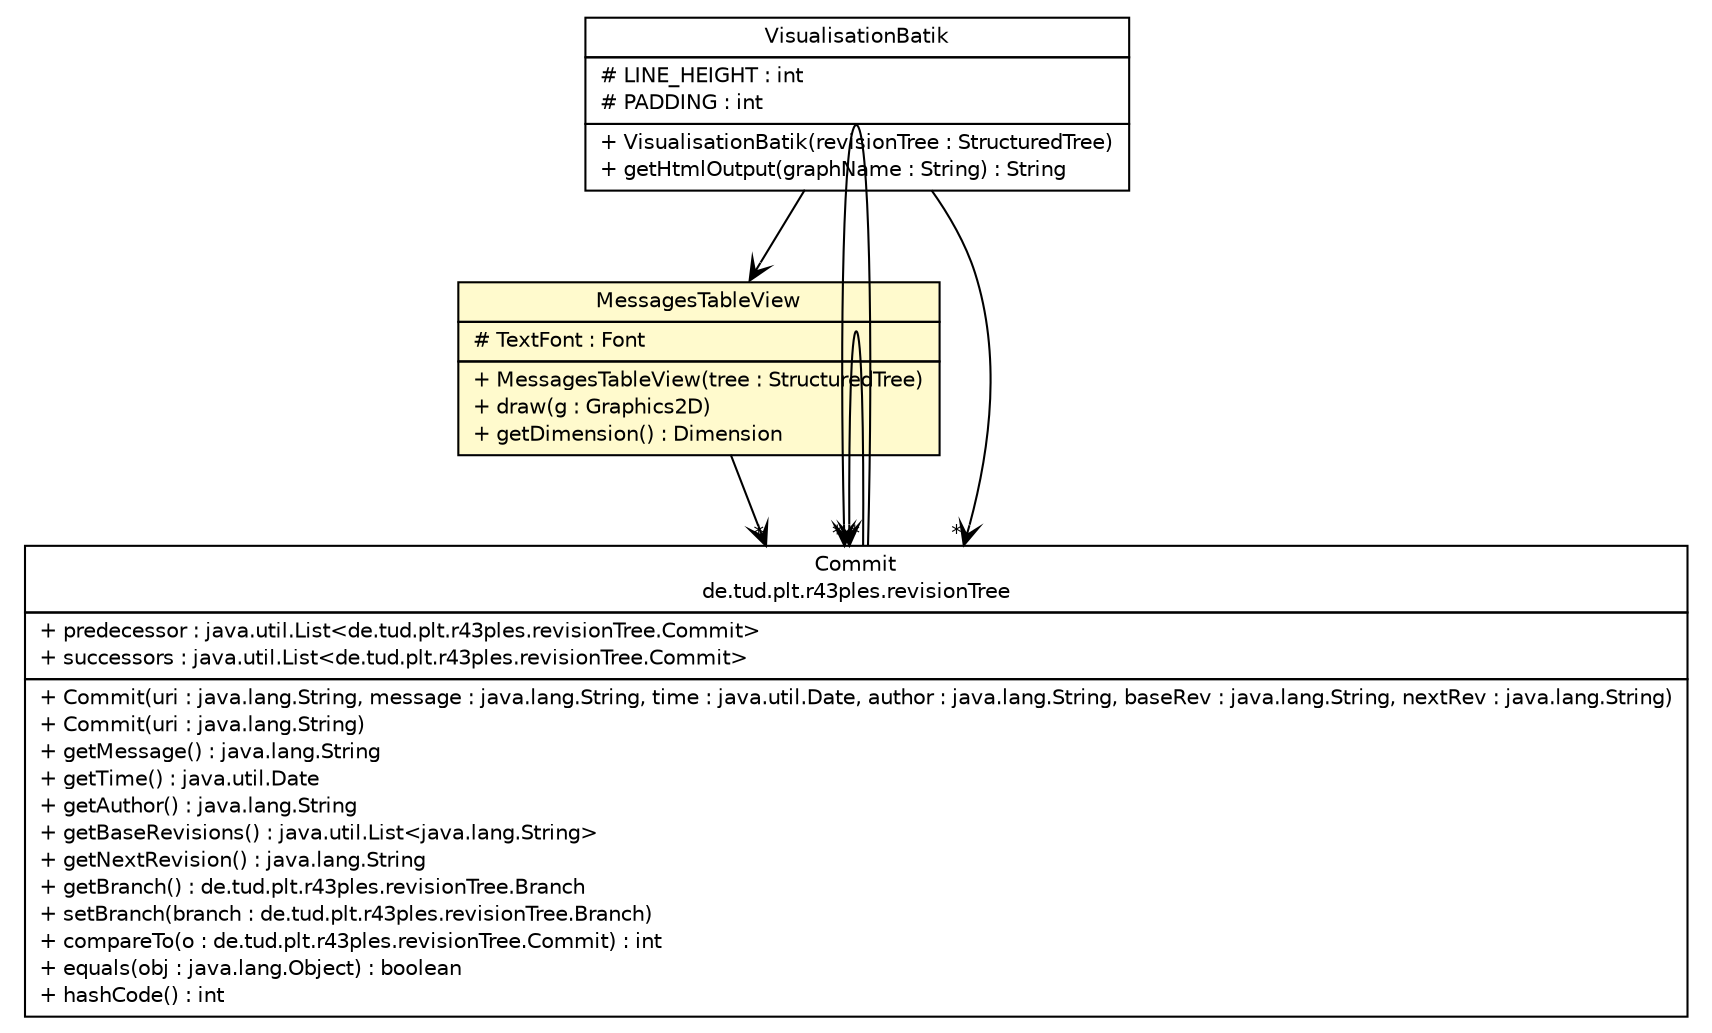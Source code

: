 #!/usr/local/bin/dot
#
# Class diagram 
# Generated by UMLGraph version R5_6-24-gf6e263 (http://www.umlgraph.org/)
#

digraph G {
	edge [fontname="Helvetica",fontsize=10,labelfontname="Helvetica",labelfontsize=10];
	node [fontname="Helvetica",fontsize=10,shape=plaintext];
	nodesep=0.25;
	ranksep=0.5;
	// de.tud.plt.r43ples.visualisation.MessagesTableView
	c1096 [label=<<table title="de.tud.plt.r43ples.visualisation.MessagesTableView" border="0" cellborder="1" cellspacing="0" cellpadding="2" port="p" bgcolor="lemonChiffon" href="./MessagesTableView.html">
		<tr><td><table border="0" cellspacing="0" cellpadding="1">
<tr><td align="center" balign="center"> MessagesTableView </td></tr>
		</table></td></tr>
		<tr><td><table border="0" cellspacing="0" cellpadding="1">
<tr><td align="left" balign="left"> # TextFont : Font </td></tr>
		</table></td></tr>
		<tr><td><table border="0" cellspacing="0" cellpadding="1">
<tr><td align="left" balign="left"> + MessagesTableView(tree : StructuredTree) </td></tr>
<tr><td align="left" balign="left"> + draw(g : Graphics2D) </td></tr>
<tr><td align="left" balign="left"> + getDimension() : Dimension </td></tr>
		</table></td></tr>
		</table>>, URL="./MessagesTableView.html", fontname="Helvetica", fontcolor="black", fontsize=10.0];
	// de.tud.plt.r43ples.visualisation.VisualisationBatik
	c1098 [label=<<table title="de.tud.plt.r43ples.visualisation.VisualisationBatik" border="0" cellborder="1" cellspacing="0" cellpadding="2" port="p" href="./VisualisationBatik.html">
		<tr><td><table border="0" cellspacing="0" cellpadding="1">
<tr><td align="center" balign="center"> VisualisationBatik </td></tr>
		</table></td></tr>
		<tr><td><table border="0" cellspacing="0" cellpadding="1">
<tr><td align="left" balign="left"> # LINE_HEIGHT : int </td></tr>
<tr><td align="left" balign="left"> # PADDING : int </td></tr>
		</table></td></tr>
		<tr><td><table border="0" cellspacing="0" cellpadding="1">
<tr><td align="left" balign="left"> + VisualisationBatik(revisionTree : StructuredTree) </td></tr>
<tr><td align="left" balign="left"> + getHtmlOutput(graphName : String) : String </td></tr>
		</table></td></tr>
		</table>>, URL="./VisualisationBatik.html", fontname="Helvetica", fontcolor="black", fontsize=10.0];
	// de.tud.plt.r43ples.revisionTree.Commit
	c1107 [label=<<table title="de.tud.plt.r43ples.revisionTree.Commit" border="0" cellborder="1" cellspacing="0" cellpadding="2" port="p" href="../revisionTree/Commit.html">
		<tr><td><table border="0" cellspacing="0" cellpadding="1">
<tr><td align="center" balign="center"> Commit </td></tr>
<tr><td align="center" balign="center"> de.tud.plt.r43ples.revisionTree </td></tr>
		</table></td></tr>
		<tr><td><table border="0" cellspacing="0" cellpadding="1">
<tr><td align="left" balign="left"> + predecessor : java.util.List&lt;de.tud.plt.r43ples.revisionTree.Commit&gt; </td></tr>
<tr><td align="left" balign="left"> + successors : java.util.List&lt;de.tud.plt.r43ples.revisionTree.Commit&gt; </td></tr>
		</table></td></tr>
		<tr><td><table border="0" cellspacing="0" cellpadding="1">
<tr><td align="left" balign="left"> + Commit(uri : java.lang.String, message : java.lang.String, time : java.util.Date, author : java.lang.String, baseRev : java.lang.String, nextRev : java.lang.String) </td></tr>
<tr><td align="left" balign="left"> + Commit(uri : java.lang.String) </td></tr>
<tr><td align="left" balign="left"> + getMessage() : java.lang.String </td></tr>
<tr><td align="left" balign="left"> + getTime() : java.util.Date </td></tr>
<tr><td align="left" balign="left"> + getAuthor() : java.lang.String </td></tr>
<tr><td align="left" balign="left"> + getBaseRevisions() : java.util.List&lt;java.lang.String&gt; </td></tr>
<tr><td align="left" balign="left"> + getNextRevision() : java.lang.String </td></tr>
<tr><td align="left" balign="left"> + getBranch() : de.tud.plt.r43ples.revisionTree.Branch </td></tr>
<tr><td align="left" balign="left"> + setBranch(branch : de.tud.plt.r43ples.revisionTree.Branch) </td></tr>
<tr><td align="left" balign="left"> + compareTo(o : de.tud.plt.r43ples.revisionTree.Commit) : int </td></tr>
<tr><td align="left" balign="left"> + equals(obj : java.lang.Object) : boolean </td></tr>
<tr><td align="left" balign="left"> + hashCode() : int </td></tr>
		</table></td></tr>
		</table>>, URL="../revisionTree/Commit.html", fontname="Helvetica", fontcolor="black", fontsize=10.0];
	// de.tud.plt.r43ples.visualisation.MessagesTableView NAVASSOC de.tud.plt.r43ples.revisionTree.Commit
	c1096:p -> c1107:p [taillabel="", label="", headlabel="*", fontname="Helvetica", fontcolor="black", fontsize=10.0, color="black", arrowhead=open];
	// de.tud.plt.r43ples.visualisation.VisualisationBatik NAVASSOC de.tud.plt.r43ples.revisionTree.Commit
	c1098:p -> c1107:p [taillabel="", label="", headlabel="*", fontname="Helvetica", fontcolor="black", fontsize=10.0, color="black", arrowhead=open];
	// de.tud.plt.r43ples.visualisation.VisualisationBatik NAVASSOC de.tud.plt.r43ples.visualisation.MessagesTableView
	c1098:p -> c1096:p [taillabel="", label="", headlabel="", fontname="Helvetica", fontcolor="black", fontsize=10.0, color="black", arrowhead=open];
	// de.tud.plt.r43ples.revisionTree.Commit NAVASSOC de.tud.plt.r43ples.revisionTree.Commit
	c1107:p -> c1107:p [taillabel="", label="", headlabel="*", fontname="Helvetica", fontcolor="black", fontsize=10.0, color="black", arrowhead=open];
	// de.tud.plt.r43ples.revisionTree.Commit NAVASSOC de.tud.plt.r43ples.revisionTree.Commit
	c1107:p -> c1107:p [taillabel="", label="", headlabel="*", fontname="Helvetica", fontcolor="black", fontsize=10.0, color="black", arrowhead=open];
}

